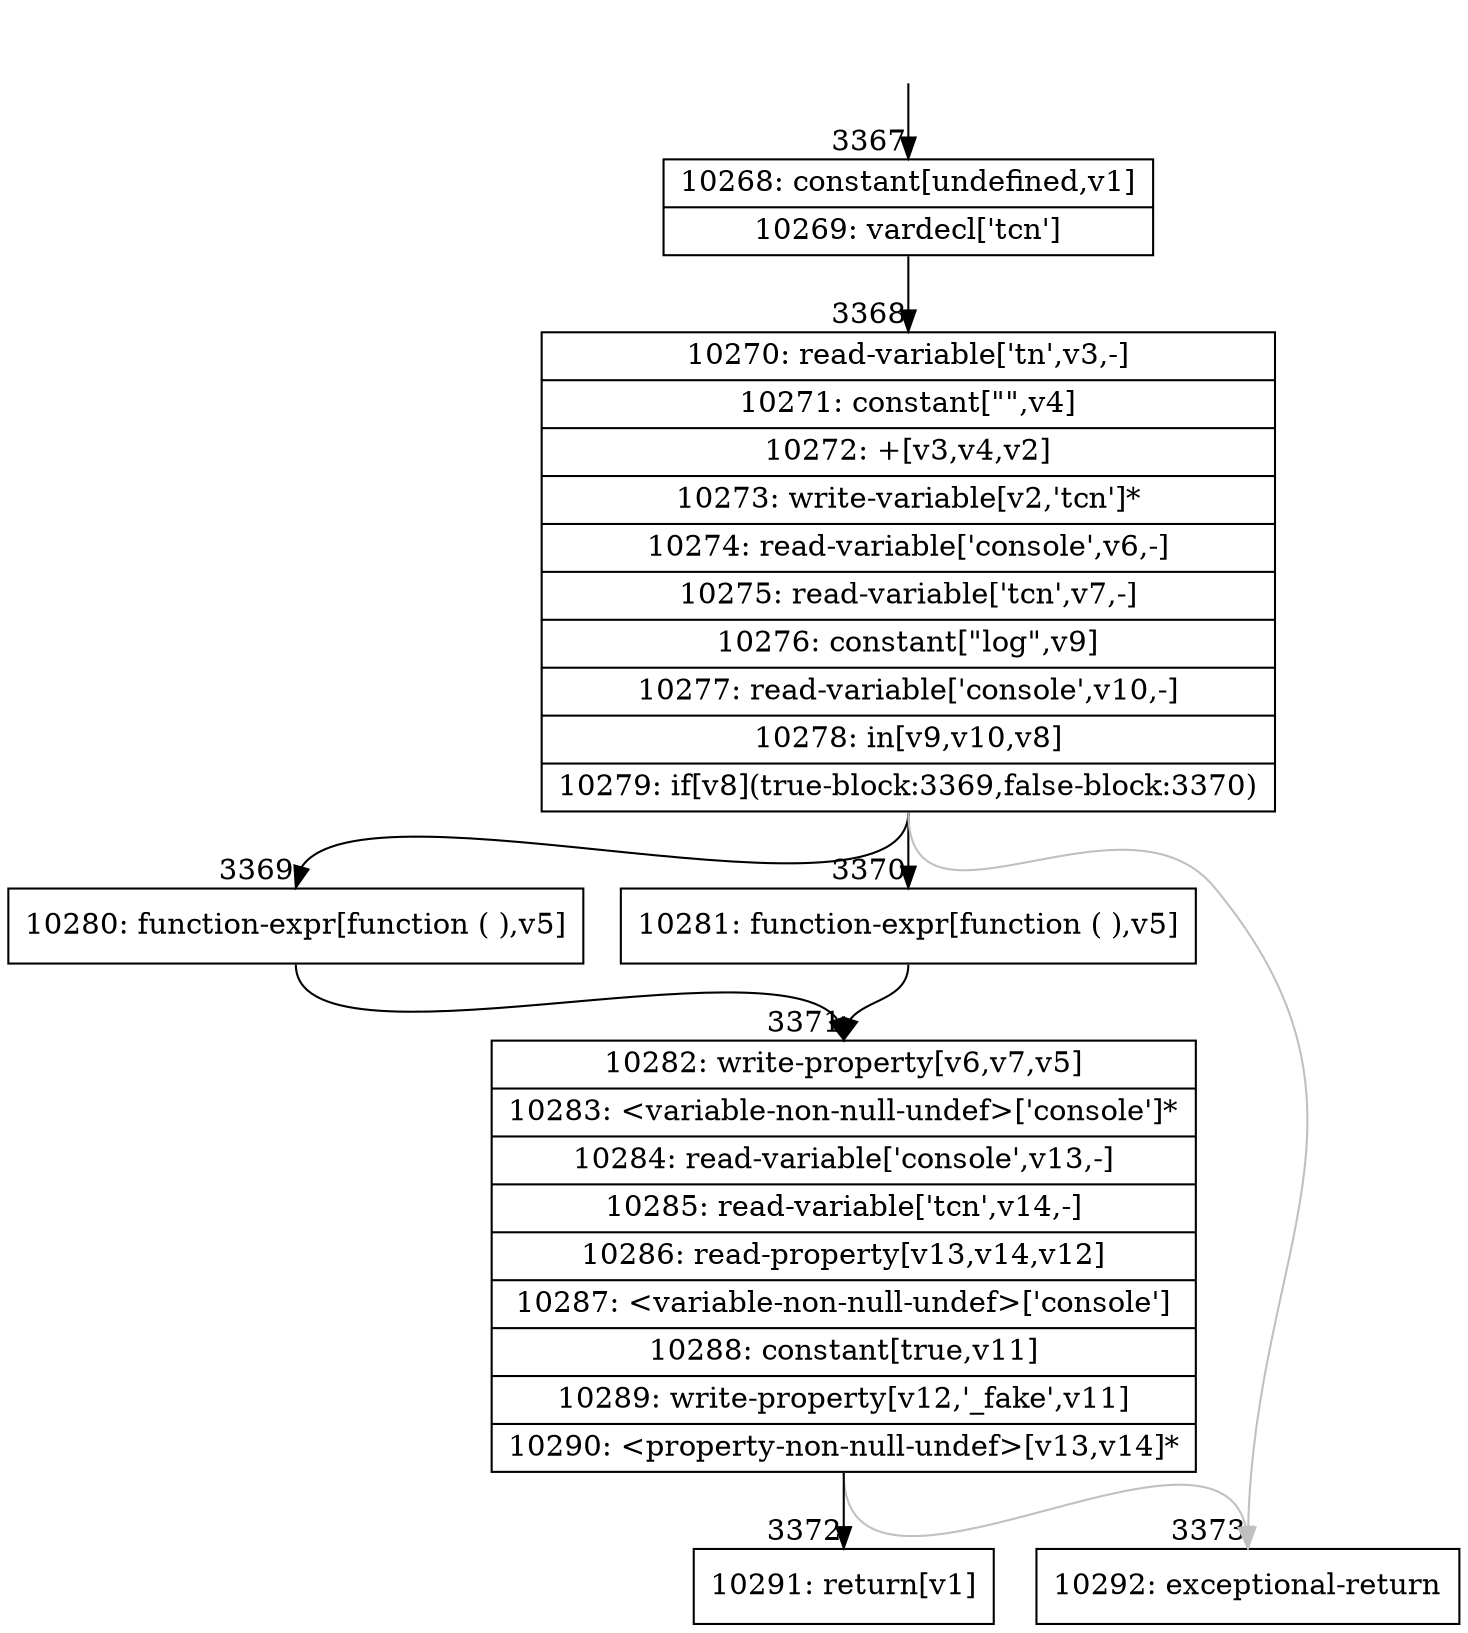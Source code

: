 digraph {
rankdir="TD"
BB_entry222[shape=none,label=""];
BB_entry222 -> BB3367 [tailport=s, headport=n, headlabel="    3367"]
BB3367 [shape=record label="{10268: constant[undefined,v1]|10269: vardecl['tcn']}" ] 
BB3367 -> BB3368 [tailport=s, headport=n, headlabel="      3368"]
BB3368 [shape=record label="{10270: read-variable['tn',v3,-]|10271: constant[\"\",v4]|10272: +[v3,v4,v2]|10273: write-variable[v2,'tcn']*|10274: read-variable['console',v6,-]|10275: read-variable['tcn',v7,-]|10276: constant[\"log\",v9]|10277: read-variable['console',v10,-]|10278: in[v9,v10,v8]|10279: if[v8](true-block:3369,false-block:3370)}" ] 
BB3368 -> BB3369 [tailport=s, headport=n, headlabel="      3369"]
BB3368 -> BB3370 [tailport=s, headport=n, headlabel="      3370"]
BB3368 -> BB3373 [tailport=s, headport=n, color=gray, headlabel="      3373"]
BB3369 [shape=record label="{10280: function-expr[function ( ),v5]}" ] 
BB3369 -> BB3371 [tailport=s, headport=n, headlabel="      3371"]
BB3370 [shape=record label="{10281: function-expr[function ( ),v5]}" ] 
BB3370 -> BB3371 [tailport=s, headport=n]
BB3371 [shape=record label="{10282: write-property[v6,v7,v5]|10283: \<variable-non-null-undef\>['console']*|10284: read-variable['console',v13,-]|10285: read-variable['tcn',v14,-]|10286: read-property[v13,v14,v12]|10287: \<variable-non-null-undef\>['console']|10288: constant[true,v11]|10289: write-property[v12,'_fake',v11]|10290: \<property-non-null-undef\>[v13,v14]*}" ] 
BB3371 -> BB3372 [tailport=s, headport=n, headlabel="      3372"]
BB3371 -> BB3373 [tailport=s, headport=n, color=gray]
BB3372 [shape=record label="{10291: return[v1]}" ] 
BB3373 [shape=record label="{10292: exceptional-return}" ] 
//#$~ 4174
}
